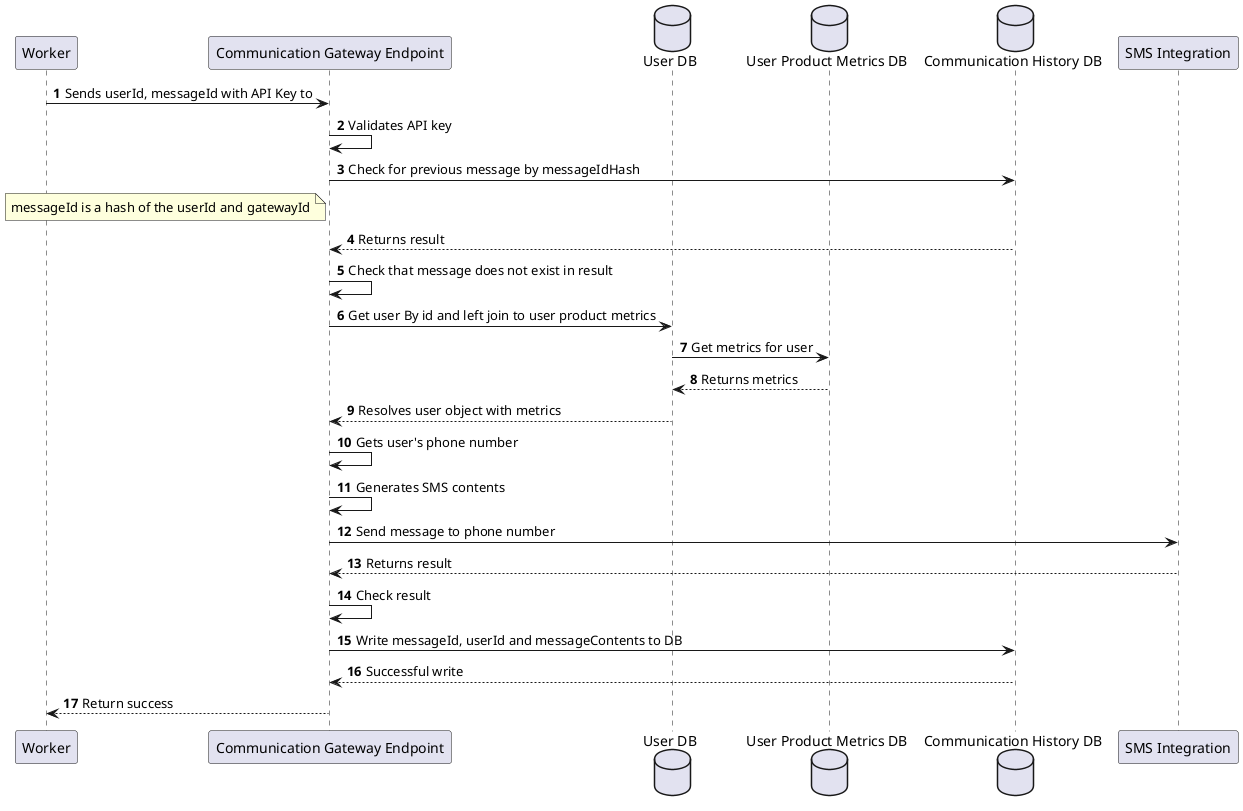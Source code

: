 @startuml Create New Workflow

participant "Worker" as worker
participant "Communication Gateway Endpoint" as gateway
database "User DB" as userDB
database "User Product Metrics DB" as metricsDB
database "Communication History DB" as historyDB
participant "SMS Integration" as sms

autonumber

worker -> gateway: Sends userId, messageId with API Key to
gateway -> gateway: Validates API key
gateway -> historyDB: Check for previous message by messageIdHash
note left of gateway
messageId is a hash of the userId and gatewayId
end note
historyDB --> gateway: Returns result
gateway -> gateway: Check that message does not exist in result
gateway -> userDB: Get user By id and left join to user product metrics
userDB -> metricsDB: Get metrics for user
metricsDB --> userDB: Returns metrics
userDB --> gateway: Resolves user object with metrics
gateway -> gateway: Gets user's phone number

gateway -> gateway: Generates SMS contents
gateway -> sms: Send message to phone number
sms --> gateway: Returns result
gateway -> gateway: Check result
gateway -> historyDB: Write messageId, userId and messageContents to DB
historyDB --> gateway: Successful write
gateway --> worker: Return success

@enduml
